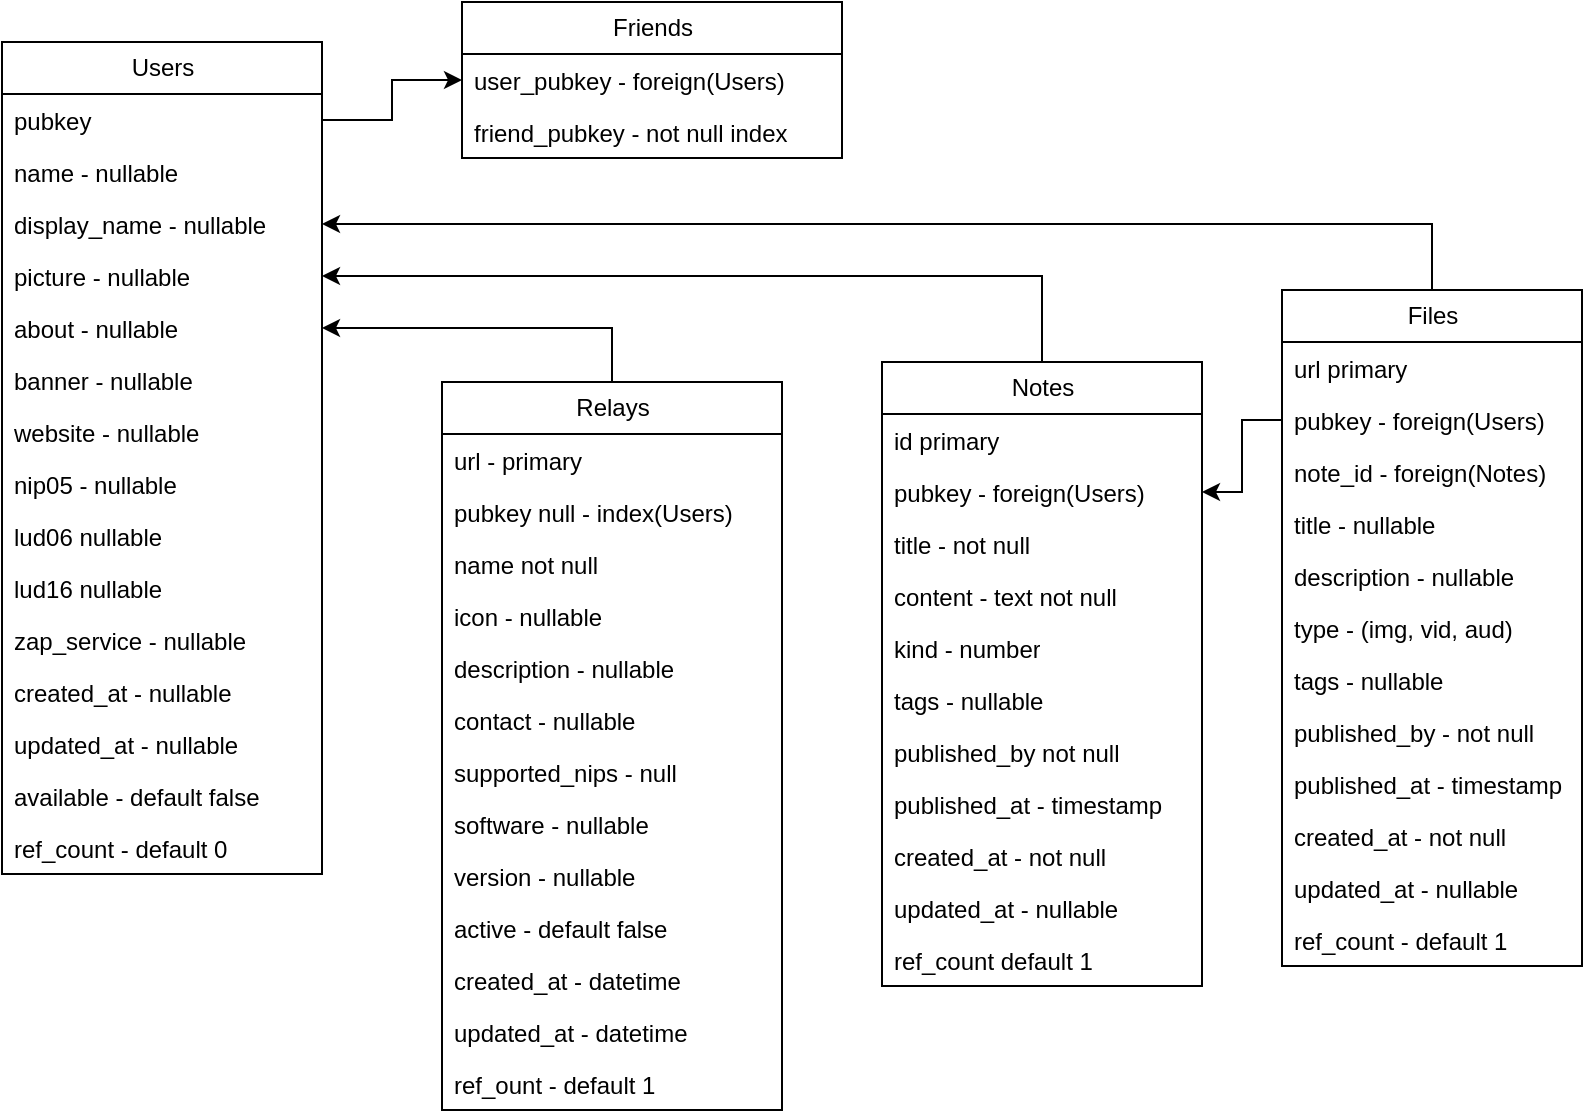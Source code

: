 <mxfile version="28.2.1">
  <diagram name="Página-1" id="jXSAgWF-4zvqbGGsyiac">
    <mxGraphModel dx="2015" dy="661" grid="1" gridSize="10" guides="1" tooltips="1" connect="1" arrows="1" fold="1" page="1" pageScale="1" pageWidth="827" pageHeight="1169" math="0" shadow="0">
      <root>
        <mxCell id="0" />
        <mxCell id="1" parent="0" />
        <mxCell id="9zEj83XKwqVBPFm6uY9B-1" value="Users" style="swimlane;fontStyle=0;childLayout=stackLayout;horizontal=1;startSize=26;fillColor=none;horizontalStack=0;resizeParent=1;resizeParentMax=0;resizeLast=0;collapsible=1;marginBottom=0;html=1;" parent="1" vertex="1">
          <mxGeometry x="-350" y="80" width="160" height="416" as="geometry" />
        </mxCell>
        <mxCell id="9zEj83XKwqVBPFm6uY9B-2" value="pubkey" style="text;strokeColor=none;fillColor=none;align=left;verticalAlign=top;spacingLeft=4;spacingRight=4;overflow=hidden;rotatable=0;points=[[0,0.5],[1,0.5]];portConstraint=eastwest;whiteSpace=wrap;html=1;" parent="9zEj83XKwqVBPFm6uY9B-1" vertex="1">
          <mxGeometry y="26" width="160" height="26" as="geometry" />
        </mxCell>
        <mxCell id="9zEj83XKwqVBPFm6uY9B-3" value="name - nullable" style="text;strokeColor=none;fillColor=none;align=left;verticalAlign=top;spacingLeft=4;spacingRight=4;overflow=hidden;rotatable=0;points=[[0,0.5],[1,0.5]];portConstraint=eastwest;whiteSpace=wrap;html=1;" parent="9zEj83XKwqVBPFm6uY9B-1" vertex="1">
          <mxGeometry y="52" width="160" height="26" as="geometry" />
        </mxCell>
        <mxCell id="9zEj83XKwqVBPFm6uY9B-4" value="display_name - nullable" style="text;strokeColor=none;fillColor=none;align=left;verticalAlign=top;spacingLeft=4;spacingRight=4;overflow=hidden;rotatable=0;points=[[0,0.5],[1,0.5]];portConstraint=eastwest;whiteSpace=wrap;html=1;" parent="9zEj83XKwqVBPFm6uY9B-1" vertex="1">
          <mxGeometry y="78" width="160" height="26" as="geometry" />
        </mxCell>
        <mxCell id="joEj9sLW2nGgoRtqDkdS-2" value="picture - nullable" style="text;strokeColor=none;fillColor=none;align=left;verticalAlign=top;spacingLeft=4;spacingRight=4;overflow=hidden;rotatable=0;points=[[0,0.5],[1,0.5]];portConstraint=eastwest;whiteSpace=wrap;html=1;" parent="9zEj83XKwqVBPFm6uY9B-1" vertex="1">
          <mxGeometry y="104" width="160" height="26" as="geometry" />
        </mxCell>
        <mxCell id="joEj9sLW2nGgoRtqDkdS-3" value="about - nullable" style="text;strokeColor=none;fillColor=none;align=left;verticalAlign=top;spacingLeft=4;spacingRight=4;overflow=hidden;rotatable=0;points=[[0,0.5],[1,0.5]];portConstraint=eastwest;whiteSpace=wrap;html=1;" parent="9zEj83XKwqVBPFm6uY9B-1" vertex="1">
          <mxGeometry y="130" width="160" height="26" as="geometry" />
        </mxCell>
        <mxCell id="joEj9sLW2nGgoRtqDkdS-1" value="banner -&amp;nbsp;nullable" style="text;strokeColor=none;fillColor=none;align=left;verticalAlign=top;spacingLeft=4;spacingRight=4;overflow=hidden;rotatable=0;points=[[0,0.5],[1,0.5]];portConstraint=eastwest;whiteSpace=wrap;html=1;" parent="9zEj83XKwqVBPFm6uY9B-1" vertex="1">
          <mxGeometry y="156" width="160" height="26" as="geometry" />
        </mxCell>
        <mxCell id="joEj9sLW2nGgoRtqDkdS-12" value="website - nullable" style="text;strokeColor=none;fillColor=none;align=left;verticalAlign=top;spacingLeft=4;spacingRight=4;overflow=hidden;rotatable=0;points=[[0,0.5],[1,0.5]];portConstraint=eastwest;whiteSpace=wrap;html=1;" parent="9zEj83XKwqVBPFm6uY9B-1" vertex="1">
          <mxGeometry y="182" width="160" height="26" as="geometry" />
        </mxCell>
        <mxCell id="joEj9sLW2nGgoRtqDkdS-14" value="nip05 - nullable" style="text;strokeColor=none;fillColor=none;align=left;verticalAlign=top;spacingLeft=4;spacingRight=4;overflow=hidden;rotatable=0;points=[[0,0.5],[1,0.5]];portConstraint=eastwest;whiteSpace=wrap;html=1;" parent="9zEj83XKwqVBPFm6uY9B-1" vertex="1">
          <mxGeometry y="208" width="160" height="26" as="geometry" />
        </mxCell>
        <mxCell id="joEj9sLW2nGgoRtqDkdS-13" value="lud06 nullable" style="text;strokeColor=none;fillColor=none;align=left;verticalAlign=top;spacingLeft=4;spacingRight=4;overflow=hidden;rotatable=0;points=[[0,0.5],[1,0.5]];portConstraint=eastwest;whiteSpace=wrap;html=1;" parent="9zEj83XKwqVBPFm6uY9B-1" vertex="1">
          <mxGeometry y="234" width="160" height="26" as="geometry" />
        </mxCell>
        <mxCell id="joEj9sLW2nGgoRtqDkdS-15" value="lud16 nullable" style="text;strokeColor=none;fillColor=none;align=left;verticalAlign=top;spacingLeft=4;spacingRight=4;overflow=hidden;rotatable=0;points=[[0,0.5],[1,0.5]];portConstraint=eastwest;whiteSpace=wrap;html=1;" parent="9zEj83XKwqVBPFm6uY9B-1" vertex="1">
          <mxGeometry y="260" width="160" height="26" as="geometry" />
        </mxCell>
        <mxCell id="joEj9sLW2nGgoRtqDkdS-16" value="zap_service - nullable" style="text;strokeColor=none;fillColor=none;align=left;verticalAlign=top;spacingLeft=4;spacingRight=4;overflow=hidden;rotatable=0;points=[[0,0.5],[1,0.5]];portConstraint=eastwest;whiteSpace=wrap;html=1;" parent="9zEj83XKwqVBPFm6uY9B-1" vertex="1">
          <mxGeometry y="286" width="160" height="26" as="geometry" />
        </mxCell>
        <mxCell id="joEj9sLW2nGgoRtqDkdS-25" value="created_at - nullable" style="text;strokeColor=none;fillColor=none;align=left;verticalAlign=top;spacingLeft=4;spacingRight=4;overflow=hidden;rotatable=0;points=[[0,0.5],[1,0.5]];portConstraint=eastwest;whiteSpace=wrap;html=1;" parent="9zEj83XKwqVBPFm6uY9B-1" vertex="1">
          <mxGeometry y="312" width="160" height="26" as="geometry" />
        </mxCell>
        <mxCell id="joEj9sLW2nGgoRtqDkdS-26" value="updated_at - nullable" style="text;strokeColor=none;fillColor=none;align=left;verticalAlign=top;spacingLeft=4;spacingRight=4;overflow=hidden;rotatable=0;points=[[0,0.5],[1,0.5]];portConstraint=eastwest;whiteSpace=wrap;html=1;" parent="9zEj83XKwqVBPFm6uY9B-1" vertex="1">
          <mxGeometry y="338" width="160" height="26" as="geometry" />
        </mxCell>
        <mxCell id="6ka-rIBBNrNr7g_Q3HZw-6" value="available - default false" style="text;strokeColor=none;fillColor=none;align=left;verticalAlign=top;spacingLeft=4;spacingRight=4;overflow=hidden;rotatable=0;points=[[0,0.5],[1,0.5]];portConstraint=eastwest;whiteSpace=wrap;html=1;" vertex="1" parent="9zEj83XKwqVBPFm6uY9B-1">
          <mxGeometry y="364" width="160" height="26" as="geometry" />
        </mxCell>
        <mxCell id="joEj9sLW2nGgoRtqDkdS-27" value="ref_count - default 0" style="text;strokeColor=none;fillColor=none;align=left;verticalAlign=top;spacingLeft=4;spacingRight=4;overflow=hidden;rotatable=0;points=[[0,0.5],[1,0.5]];portConstraint=eastwest;whiteSpace=wrap;html=1;" parent="9zEj83XKwqVBPFm6uY9B-1" vertex="1">
          <mxGeometry y="390" width="160" height="26" as="geometry" />
        </mxCell>
        <mxCell id="6ka-rIBBNrNr7g_Q3HZw-26" style="edgeStyle=orthogonalEdgeStyle;rounded=0;orthogonalLoop=1;jettySize=auto;html=1;entryX=1;entryY=0.5;entryDx=0;entryDy=0;" edge="1" parent="1" source="9zEj83XKwqVBPFm6uY9B-5" target="joEj9sLW2nGgoRtqDkdS-2">
          <mxGeometry relative="1" as="geometry" />
        </mxCell>
        <mxCell id="9zEj83XKwqVBPFm6uY9B-5" value="Notes" style="swimlane;fontStyle=0;childLayout=stackLayout;horizontal=1;startSize=26;fillColor=none;horizontalStack=0;resizeParent=1;resizeParentMax=0;resizeLast=0;collapsible=1;marginBottom=0;html=1;" parent="1" vertex="1">
          <mxGeometry x="90" y="240" width="160" height="312" as="geometry">
            <mxRectangle x="310" y="10" width="70" height="30" as="alternateBounds" />
          </mxGeometry>
        </mxCell>
        <mxCell id="9zEj83XKwqVBPFm6uY9B-6" value="id primary" style="text;strokeColor=none;fillColor=none;align=left;verticalAlign=top;spacingLeft=4;spacingRight=4;overflow=hidden;rotatable=0;points=[[0,0.5],[1,0.5]];portConstraint=eastwest;whiteSpace=wrap;html=1;" parent="9zEj83XKwqVBPFm6uY9B-5" vertex="1">
          <mxGeometry y="26" width="160" height="26" as="geometry" />
        </mxCell>
        <mxCell id="9zEj83XKwqVBPFm6uY9B-7" value="pubkey - foreign(Users)" style="text;strokeColor=none;fillColor=none;align=left;verticalAlign=top;spacingLeft=4;spacingRight=4;overflow=hidden;rotatable=0;points=[[0,0.5],[1,0.5]];portConstraint=eastwest;whiteSpace=wrap;html=1;" parent="9zEj83XKwqVBPFm6uY9B-5" vertex="1">
          <mxGeometry y="52" width="160" height="26" as="geometry" />
        </mxCell>
        <mxCell id="9zEj83XKwqVBPFm6uY9B-8" value="title - not null" style="text;strokeColor=none;fillColor=none;align=left;verticalAlign=top;spacingLeft=4;spacingRight=4;overflow=hidden;rotatable=0;points=[[0,0.5],[1,0.5]];portConstraint=eastwest;whiteSpace=wrap;html=1;" parent="9zEj83XKwqVBPFm6uY9B-5" vertex="1">
          <mxGeometry y="78" width="160" height="26" as="geometry" />
        </mxCell>
        <mxCell id="joEj9sLW2nGgoRtqDkdS-17" value="content - text not null" style="text;strokeColor=none;fillColor=none;align=left;verticalAlign=top;spacingLeft=4;spacingRight=4;overflow=hidden;rotatable=0;points=[[0,0.5],[1,0.5]];portConstraint=eastwest;whiteSpace=wrap;html=1;" parent="9zEj83XKwqVBPFm6uY9B-5" vertex="1">
          <mxGeometry y="104" width="160" height="26" as="geometry" />
        </mxCell>
        <mxCell id="joEj9sLW2nGgoRtqDkdS-18" value="kind - number" style="text;strokeColor=none;fillColor=none;align=left;verticalAlign=top;spacingLeft=4;spacingRight=4;overflow=hidden;rotatable=0;points=[[0,0.5],[1,0.5]];portConstraint=eastwest;whiteSpace=wrap;html=1;" parent="9zEj83XKwqVBPFm6uY9B-5" vertex="1">
          <mxGeometry y="130" width="160" height="26" as="geometry" />
        </mxCell>
        <mxCell id="joEj9sLW2nGgoRtqDkdS-19" value="tags - nullable" style="text;strokeColor=none;fillColor=none;align=left;verticalAlign=top;spacingLeft=4;spacingRight=4;overflow=hidden;rotatable=0;points=[[0,0.5],[1,0.5]];portConstraint=eastwest;whiteSpace=wrap;html=1;" parent="9zEj83XKwqVBPFm6uY9B-5" vertex="1">
          <mxGeometry y="156" width="160" height="26" as="geometry" />
        </mxCell>
        <mxCell id="6ka-rIBBNrNr7g_Q3HZw-2" value="published_by not null" style="text;strokeColor=none;fillColor=none;align=left;verticalAlign=top;spacingLeft=4;spacingRight=4;overflow=hidden;rotatable=0;points=[[0,0.5],[1,0.5]];portConstraint=eastwest;whiteSpace=wrap;html=1;" vertex="1" parent="9zEj83XKwqVBPFm6uY9B-5">
          <mxGeometry y="182" width="160" height="26" as="geometry" />
        </mxCell>
        <mxCell id="6ka-rIBBNrNr7g_Q3HZw-1" value="published_at - timestamp" style="text;strokeColor=none;fillColor=none;align=left;verticalAlign=top;spacingLeft=4;spacingRight=4;overflow=hidden;rotatable=0;points=[[0,0.5],[1,0.5]];portConstraint=eastwest;whiteSpace=wrap;html=1;" vertex="1" parent="9zEj83XKwqVBPFm6uY9B-5">
          <mxGeometry y="208" width="160" height="26" as="geometry" />
        </mxCell>
        <mxCell id="joEj9sLW2nGgoRtqDkdS-29" value="created_at - not null" style="text;strokeColor=none;fillColor=none;align=left;verticalAlign=top;spacingLeft=4;spacingRight=4;overflow=hidden;rotatable=0;points=[[0,0.5],[1,0.5]];portConstraint=eastwest;whiteSpace=wrap;html=1;" parent="9zEj83XKwqVBPFm6uY9B-5" vertex="1">
          <mxGeometry y="234" width="160" height="26" as="geometry" />
        </mxCell>
        <mxCell id="joEj9sLW2nGgoRtqDkdS-30" value="updated_at - nullable" style="text;strokeColor=none;fillColor=none;align=left;verticalAlign=top;spacingLeft=4;spacingRight=4;overflow=hidden;rotatable=0;points=[[0,0.5],[1,0.5]];portConstraint=eastwest;whiteSpace=wrap;html=1;" parent="9zEj83XKwqVBPFm6uY9B-5" vertex="1">
          <mxGeometry y="260" width="160" height="26" as="geometry" />
        </mxCell>
        <mxCell id="joEj9sLW2nGgoRtqDkdS-31" value="ref_count default 1" style="text;strokeColor=none;fillColor=none;align=left;verticalAlign=top;spacingLeft=4;spacingRight=4;overflow=hidden;rotatable=0;points=[[0,0.5],[1,0.5]];portConstraint=eastwest;whiteSpace=wrap;html=1;" parent="9zEj83XKwqVBPFm6uY9B-5" vertex="1">
          <mxGeometry y="286" width="160" height="26" as="geometry" />
        </mxCell>
        <mxCell id="6ka-rIBBNrNr7g_Q3HZw-28" style="edgeStyle=orthogonalEdgeStyle;rounded=0;orthogonalLoop=1;jettySize=auto;html=1;entryX=1;entryY=0.5;entryDx=0;entryDy=0;" edge="1" parent="1" source="9zEj83XKwqVBPFm6uY9B-12" target="9zEj83XKwqVBPFm6uY9B-4">
          <mxGeometry relative="1" as="geometry" />
        </mxCell>
        <mxCell id="9zEj83XKwqVBPFm6uY9B-12" value="Files" style="swimlane;fontStyle=0;childLayout=stackLayout;horizontal=1;startSize=26;fillColor=none;horizontalStack=0;resizeParent=1;resizeParentMax=0;resizeLast=0;collapsible=1;marginBottom=0;html=1;" parent="1" vertex="1">
          <mxGeometry x="290" y="204" width="150" height="338" as="geometry" />
        </mxCell>
        <mxCell id="9zEj83XKwqVBPFm6uY9B-13" value="url primary" style="text;strokeColor=none;fillColor=none;align=left;verticalAlign=top;spacingLeft=4;spacingRight=4;overflow=hidden;rotatable=0;points=[[0,0.5],[1,0.5]];portConstraint=eastwest;whiteSpace=wrap;html=1;" parent="9zEj83XKwqVBPFm6uY9B-12" vertex="1">
          <mxGeometry y="26" width="150" height="26" as="geometry" />
        </mxCell>
        <mxCell id="9zEj83XKwqVBPFm6uY9B-14" value="pubkey - foreign(Users)" style="text;strokeColor=none;fillColor=none;align=left;verticalAlign=top;spacingLeft=4;spacingRight=4;overflow=hidden;rotatable=0;points=[[0,0.5],[1,0.5]];portConstraint=eastwest;whiteSpace=wrap;html=1;" parent="9zEj83XKwqVBPFm6uY9B-12" vertex="1">
          <mxGeometry y="52" width="150" height="26" as="geometry" />
        </mxCell>
        <mxCell id="joEj9sLW2nGgoRtqDkdS-32" value="note_id - foreign(Notes)" style="text;strokeColor=none;fillColor=none;align=left;verticalAlign=top;spacingLeft=4;spacingRight=4;overflow=hidden;rotatable=0;points=[[0,0.5],[1,0.5]];portConstraint=eastwest;whiteSpace=wrap;html=1;" parent="9zEj83XKwqVBPFm6uY9B-12" vertex="1">
          <mxGeometry y="78" width="150" height="26" as="geometry" />
        </mxCell>
        <mxCell id="9zEj83XKwqVBPFm6uY9B-15" value="title - nullable" style="text;strokeColor=none;fillColor=none;align=left;verticalAlign=top;spacingLeft=4;spacingRight=4;overflow=hidden;rotatable=0;points=[[0,0.5],[1,0.5]];portConstraint=eastwest;whiteSpace=wrap;html=1;" parent="9zEj83XKwqVBPFm6uY9B-12" vertex="1">
          <mxGeometry y="104" width="150" height="26" as="geometry" />
        </mxCell>
        <mxCell id="6ka-rIBBNrNr7g_Q3HZw-7" value="description - nullable" style="text;strokeColor=none;fillColor=none;align=left;verticalAlign=top;spacingLeft=4;spacingRight=4;overflow=hidden;rotatable=0;points=[[0,0.5],[1,0.5]];portConstraint=eastwest;whiteSpace=wrap;html=1;" vertex="1" parent="9zEj83XKwqVBPFm6uY9B-12">
          <mxGeometry y="130" width="150" height="26" as="geometry" />
        </mxCell>
        <mxCell id="joEj9sLW2nGgoRtqDkdS-33" value="type - (img, vid, aud)" style="text;strokeColor=none;fillColor=none;align=left;verticalAlign=top;spacingLeft=4;spacingRight=4;overflow=hidden;rotatable=0;points=[[0,0.5],[1,0.5]];portConstraint=eastwest;whiteSpace=wrap;html=1;" parent="9zEj83XKwqVBPFm6uY9B-12" vertex="1">
          <mxGeometry y="156" width="150" height="26" as="geometry" />
        </mxCell>
        <mxCell id="joEj9sLW2nGgoRtqDkdS-34" value="tags - nullable" style="text;strokeColor=none;fillColor=none;align=left;verticalAlign=top;spacingLeft=4;spacingRight=4;overflow=hidden;rotatable=0;points=[[0,0.5],[1,0.5]];portConstraint=eastwest;whiteSpace=wrap;html=1;" parent="9zEj83XKwqVBPFm6uY9B-12" vertex="1">
          <mxGeometry y="182" width="150" height="26" as="geometry" />
        </mxCell>
        <mxCell id="6ka-rIBBNrNr7g_Q3HZw-3" value="published_by - not null" style="text;strokeColor=none;fillColor=none;align=left;verticalAlign=top;spacingLeft=4;spacingRight=4;overflow=hidden;rotatable=0;points=[[0,0.5],[1,0.5]];portConstraint=eastwest;whiteSpace=wrap;html=1;" vertex="1" parent="9zEj83XKwqVBPFm6uY9B-12">
          <mxGeometry y="208" width="150" height="26" as="geometry" />
        </mxCell>
        <mxCell id="6ka-rIBBNrNr7g_Q3HZw-4" value="published_at - timestamp" style="text;strokeColor=none;fillColor=none;align=left;verticalAlign=top;spacingLeft=4;spacingRight=4;overflow=hidden;rotatable=0;points=[[0,0.5],[1,0.5]];portConstraint=eastwest;whiteSpace=wrap;html=1;" vertex="1" parent="9zEj83XKwqVBPFm6uY9B-12">
          <mxGeometry y="234" width="150" height="26" as="geometry" />
        </mxCell>
        <mxCell id="joEj9sLW2nGgoRtqDkdS-20" value="created_at - not null" style="text;strokeColor=none;fillColor=none;align=left;verticalAlign=top;spacingLeft=4;spacingRight=4;overflow=hidden;rotatable=0;points=[[0,0.5],[1,0.5]];portConstraint=eastwest;whiteSpace=wrap;html=1;" parent="9zEj83XKwqVBPFm6uY9B-12" vertex="1">
          <mxGeometry y="260" width="150" height="26" as="geometry" />
        </mxCell>
        <mxCell id="joEj9sLW2nGgoRtqDkdS-21" value="updated_at - nullable" style="text;strokeColor=none;fillColor=none;align=left;verticalAlign=top;spacingLeft=4;spacingRight=4;overflow=hidden;rotatable=0;points=[[0,0.5],[1,0.5]];portConstraint=eastwest;whiteSpace=wrap;html=1;" parent="9zEj83XKwqVBPFm6uY9B-12" vertex="1">
          <mxGeometry y="286" width="150" height="26" as="geometry" />
        </mxCell>
        <mxCell id="joEj9sLW2nGgoRtqDkdS-22" value="ref_count - default 1" style="text;strokeColor=none;fillColor=none;align=left;verticalAlign=top;spacingLeft=4;spacingRight=4;overflow=hidden;rotatable=0;points=[[0,0.5],[1,0.5]];portConstraint=eastwest;whiteSpace=wrap;html=1;" parent="9zEj83XKwqVBPFm6uY9B-12" vertex="1">
          <mxGeometry y="312" width="150" height="26" as="geometry" />
        </mxCell>
        <mxCell id="6ka-rIBBNrNr7g_Q3HZw-27" style="edgeStyle=orthogonalEdgeStyle;rounded=0;orthogonalLoop=1;jettySize=auto;html=1;entryX=1;entryY=0.5;entryDx=0;entryDy=0;" edge="1" parent="1" source="9zEj83XKwqVBPFm6uY9B-18" target="joEj9sLW2nGgoRtqDkdS-3">
          <mxGeometry relative="1" as="geometry" />
        </mxCell>
        <mxCell id="9zEj83XKwqVBPFm6uY9B-18" value="Relays" style="swimlane;fontStyle=0;childLayout=stackLayout;horizontal=1;startSize=26;fillColor=none;horizontalStack=0;resizeParent=1;resizeParentMax=0;resizeLast=0;collapsible=1;marginBottom=0;html=1;" parent="1" vertex="1">
          <mxGeometry x="-130" y="250" width="170" height="364" as="geometry" />
        </mxCell>
        <mxCell id="9zEj83XKwqVBPFm6uY9B-19" value="url - primary" style="text;strokeColor=none;fillColor=none;align=left;verticalAlign=top;spacingLeft=4;spacingRight=4;overflow=hidden;rotatable=0;points=[[0,0.5],[1,0.5]];portConstraint=eastwest;whiteSpace=wrap;html=1;" parent="9zEj83XKwqVBPFm6uY9B-18" vertex="1">
          <mxGeometry y="26" width="170" height="26" as="geometry" />
        </mxCell>
        <mxCell id="9zEj83XKwqVBPFm6uY9B-20" value="pubkey null - index(Users)" style="text;strokeColor=none;fillColor=none;align=left;verticalAlign=top;spacingLeft=4;spacingRight=4;overflow=hidden;rotatable=0;points=[[0,0.5],[1,0.5]];portConstraint=eastwest;whiteSpace=wrap;html=1;" parent="9zEj83XKwqVBPFm6uY9B-18" vertex="1">
          <mxGeometry y="52" width="170" height="26" as="geometry" />
        </mxCell>
        <mxCell id="9zEj83XKwqVBPFm6uY9B-21" value="name not null" style="text;strokeColor=none;fillColor=none;align=left;verticalAlign=top;spacingLeft=4;spacingRight=4;overflow=hidden;rotatable=0;points=[[0,0.5],[1,0.5]];portConstraint=eastwest;whiteSpace=wrap;html=1;" parent="9zEj83XKwqVBPFm6uY9B-18" vertex="1">
          <mxGeometry y="78" width="170" height="26" as="geometry" />
        </mxCell>
        <mxCell id="joEj9sLW2nGgoRtqDkdS-10" value="icon - nullable" style="text;strokeColor=none;fillColor=none;align=left;verticalAlign=top;spacingLeft=4;spacingRight=4;overflow=hidden;rotatable=0;points=[[0,0.5],[1,0.5]];portConstraint=eastwest;whiteSpace=wrap;html=1;" parent="9zEj83XKwqVBPFm6uY9B-18" vertex="1">
          <mxGeometry y="104" width="170" height="26" as="geometry" />
        </mxCell>
        <mxCell id="joEj9sLW2nGgoRtqDkdS-4" value="description - nullable" style="text;strokeColor=none;fillColor=none;align=left;verticalAlign=top;spacingLeft=4;spacingRight=4;overflow=hidden;rotatable=0;points=[[0,0.5],[1,0.5]];portConstraint=eastwest;whiteSpace=wrap;html=1;" parent="9zEj83XKwqVBPFm6uY9B-18" vertex="1">
          <mxGeometry y="130" width="170" height="26" as="geometry" />
        </mxCell>
        <mxCell id="joEj9sLW2nGgoRtqDkdS-6" value="contact - nullable" style="text;strokeColor=none;fillColor=none;align=left;verticalAlign=top;spacingLeft=4;spacingRight=4;overflow=hidden;rotatable=0;points=[[0,0.5],[1,0.5]];portConstraint=eastwest;whiteSpace=wrap;html=1;" parent="9zEj83XKwqVBPFm6uY9B-18" vertex="1">
          <mxGeometry y="156" width="170" height="26" as="geometry" />
        </mxCell>
        <mxCell id="joEj9sLW2nGgoRtqDkdS-5" value="supported_nips - null" style="text;strokeColor=none;fillColor=none;align=left;verticalAlign=top;spacingLeft=4;spacingRight=4;overflow=hidden;rotatable=0;points=[[0,0.5],[1,0.5]];portConstraint=eastwest;whiteSpace=wrap;html=1;" parent="9zEj83XKwqVBPFm6uY9B-18" vertex="1">
          <mxGeometry y="182" width="170" height="26" as="geometry" />
        </mxCell>
        <mxCell id="joEj9sLW2nGgoRtqDkdS-7" value="software - nullable" style="text;strokeColor=none;fillColor=none;align=left;verticalAlign=top;spacingLeft=4;spacingRight=4;overflow=hidden;rotatable=0;points=[[0,0.5],[1,0.5]];portConstraint=eastwest;whiteSpace=wrap;html=1;" parent="9zEj83XKwqVBPFm6uY9B-18" vertex="1">
          <mxGeometry y="208" width="170" height="26" as="geometry" />
        </mxCell>
        <mxCell id="joEj9sLW2nGgoRtqDkdS-8" value="version - nullable" style="text;strokeColor=none;fillColor=none;align=left;verticalAlign=top;spacingLeft=4;spacingRight=4;overflow=hidden;rotatable=0;points=[[0,0.5],[1,0.5]];portConstraint=eastwest;whiteSpace=wrap;html=1;" parent="9zEj83XKwqVBPFm6uY9B-18" vertex="1">
          <mxGeometry y="234" width="170" height="26" as="geometry" />
        </mxCell>
        <mxCell id="joEj9sLW2nGgoRtqDkdS-9" value="active - default false" style="text;strokeColor=none;fillColor=none;align=left;verticalAlign=top;spacingLeft=4;spacingRight=4;overflow=hidden;rotatable=0;points=[[0,0.5],[1,0.5]];portConstraint=eastwest;whiteSpace=wrap;html=1;" parent="9zEj83XKwqVBPFm6uY9B-18" vertex="1">
          <mxGeometry y="260" width="170" height="26" as="geometry" />
        </mxCell>
        <mxCell id="joEj9sLW2nGgoRtqDkdS-23" value="created_at - datetime" style="text;strokeColor=none;fillColor=none;align=left;verticalAlign=top;spacingLeft=4;spacingRight=4;overflow=hidden;rotatable=0;points=[[0,0.5],[1,0.5]];portConstraint=eastwest;whiteSpace=wrap;html=1;" parent="9zEj83XKwqVBPFm6uY9B-18" vertex="1">
          <mxGeometry y="286" width="170" height="26" as="geometry" />
        </mxCell>
        <mxCell id="joEj9sLW2nGgoRtqDkdS-24" value="updated_at - datetime" style="text;strokeColor=none;fillColor=none;align=left;verticalAlign=top;spacingLeft=4;spacingRight=4;overflow=hidden;rotatable=0;points=[[0,0.5],[1,0.5]];portConstraint=eastwest;whiteSpace=wrap;html=1;" parent="9zEj83XKwqVBPFm6uY9B-18" vertex="1">
          <mxGeometry y="312" width="170" height="26" as="geometry" />
        </mxCell>
        <mxCell id="joEj9sLW2nGgoRtqDkdS-11" value="ref_ount - default 1" style="text;strokeColor=none;fillColor=none;align=left;verticalAlign=top;spacingLeft=4;spacingRight=4;overflow=hidden;rotatable=0;points=[[0,0.5],[1,0.5]];portConstraint=eastwest;whiteSpace=wrap;html=1;" parent="9zEj83XKwqVBPFm6uY9B-18" vertex="1">
          <mxGeometry y="338" width="170" height="26" as="geometry" />
        </mxCell>
        <mxCell id="6ka-rIBBNrNr7g_Q3HZw-8" value="Friends" style="swimlane;fontStyle=0;childLayout=stackLayout;horizontal=1;startSize=26;fillColor=none;horizontalStack=0;resizeParent=1;resizeParentMax=0;resizeLast=0;collapsible=1;marginBottom=0;html=1;" vertex="1" parent="1">
          <mxGeometry x="-120" y="60" width="190" height="78" as="geometry" />
        </mxCell>
        <mxCell id="6ka-rIBBNrNr7g_Q3HZw-9" value="user_pubkey - foreign(Users)" style="text;strokeColor=none;fillColor=none;align=left;verticalAlign=top;spacingLeft=4;spacingRight=4;overflow=hidden;rotatable=0;points=[[0,0.5],[1,0.5]];portConstraint=eastwest;whiteSpace=wrap;html=1;" vertex="1" parent="6ka-rIBBNrNr7g_Q3HZw-8">
          <mxGeometry y="26" width="190" height="26" as="geometry" />
        </mxCell>
        <mxCell id="6ka-rIBBNrNr7g_Q3HZw-10" value="friend_pubkey - not null index" style="text;strokeColor=none;fillColor=none;align=left;verticalAlign=top;spacingLeft=4;spacingRight=4;overflow=hidden;rotatable=0;points=[[0,0.5],[1,0.5]];portConstraint=eastwest;whiteSpace=wrap;html=1;" vertex="1" parent="6ka-rIBBNrNr7g_Q3HZw-8">
          <mxGeometry y="52" width="190" height="26" as="geometry" />
        </mxCell>
        <mxCell id="6ka-rIBBNrNr7g_Q3HZw-22" style="edgeStyle=orthogonalEdgeStyle;rounded=0;orthogonalLoop=1;jettySize=auto;html=1;entryX=0;entryY=0.5;entryDx=0;entryDy=0;" edge="1" parent="1" source="9zEj83XKwqVBPFm6uY9B-2" target="6ka-rIBBNrNr7g_Q3HZw-8">
          <mxGeometry relative="1" as="geometry" />
        </mxCell>
        <mxCell id="6ka-rIBBNrNr7g_Q3HZw-30" style="edgeStyle=orthogonalEdgeStyle;rounded=0;orthogonalLoop=1;jettySize=auto;html=1;entryX=1;entryY=0.5;entryDx=0;entryDy=0;" edge="1" parent="1" source="9zEj83XKwqVBPFm6uY9B-14" target="9zEj83XKwqVBPFm6uY9B-7">
          <mxGeometry relative="1" as="geometry" />
        </mxCell>
      </root>
    </mxGraphModel>
  </diagram>
</mxfile>
